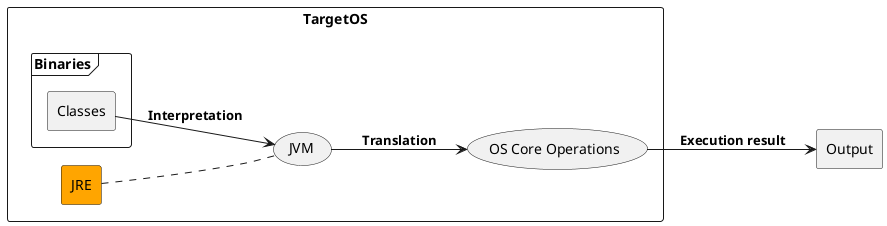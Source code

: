 @startuml
left to right direction
skinparam packageStyle rect

Rectangle TargetOS{
    Rectangle JRE #orange{

    }
    JRE .. (JVM)
    Frame "Binaries" {
        rectangle Classes{
        }
    }
    Classes --> (JVM) : <b>Interpretation
    (JVM) --> (OS Core Operations) : <b>Translation</b>

}

rectangle Output{

}
(OS Core Operations) --> Output : <b>Execution result


@enduml